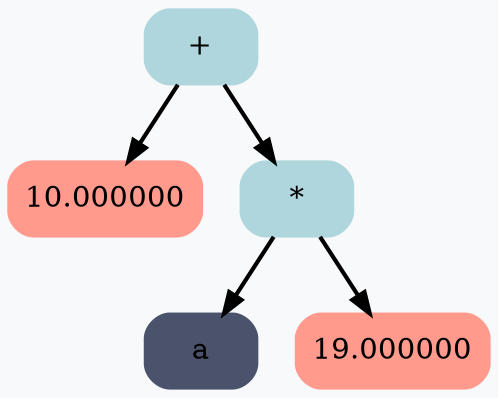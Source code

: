 digraph G {
	rankdir = HR;
	bgcolor="#F7F9FB"
	 node0x503000000100 [shape=Mrecord; style=filled; color="#aed6dc"; label =  "+ " ];
	 node0x503000000100 -> node0x503000000040 [ style=bold; weight=1000; ];
	 node0x503000000100 -> node0x5030000000d0 [ style=bold; weight=1000; ];
	 node0x503000000040 [shape=Mrecord; style=filled; color="#ff9a8d"; label =  "10.000000 " ];
	 node0x5030000000d0 [shape=Mrecord; style=filled; color="#aed6dc"; label =  "* " ];
	 node0x5030000000d0 -> node0x503000000070 [ style=bold; weight=1000; ];
	 node0x5030000000d0 -> node0x5030000000a0 [ style=bold; weight=1000; ];
	 node0x503000000070 [shape=Mrecord; style=filled; color="#4a536b"; label =  "a " ];
	 node0x5030000000a0 [shape=Mrecord; style=filled; color="#ff9a8d"; label =  "19.000000 " ];
}
